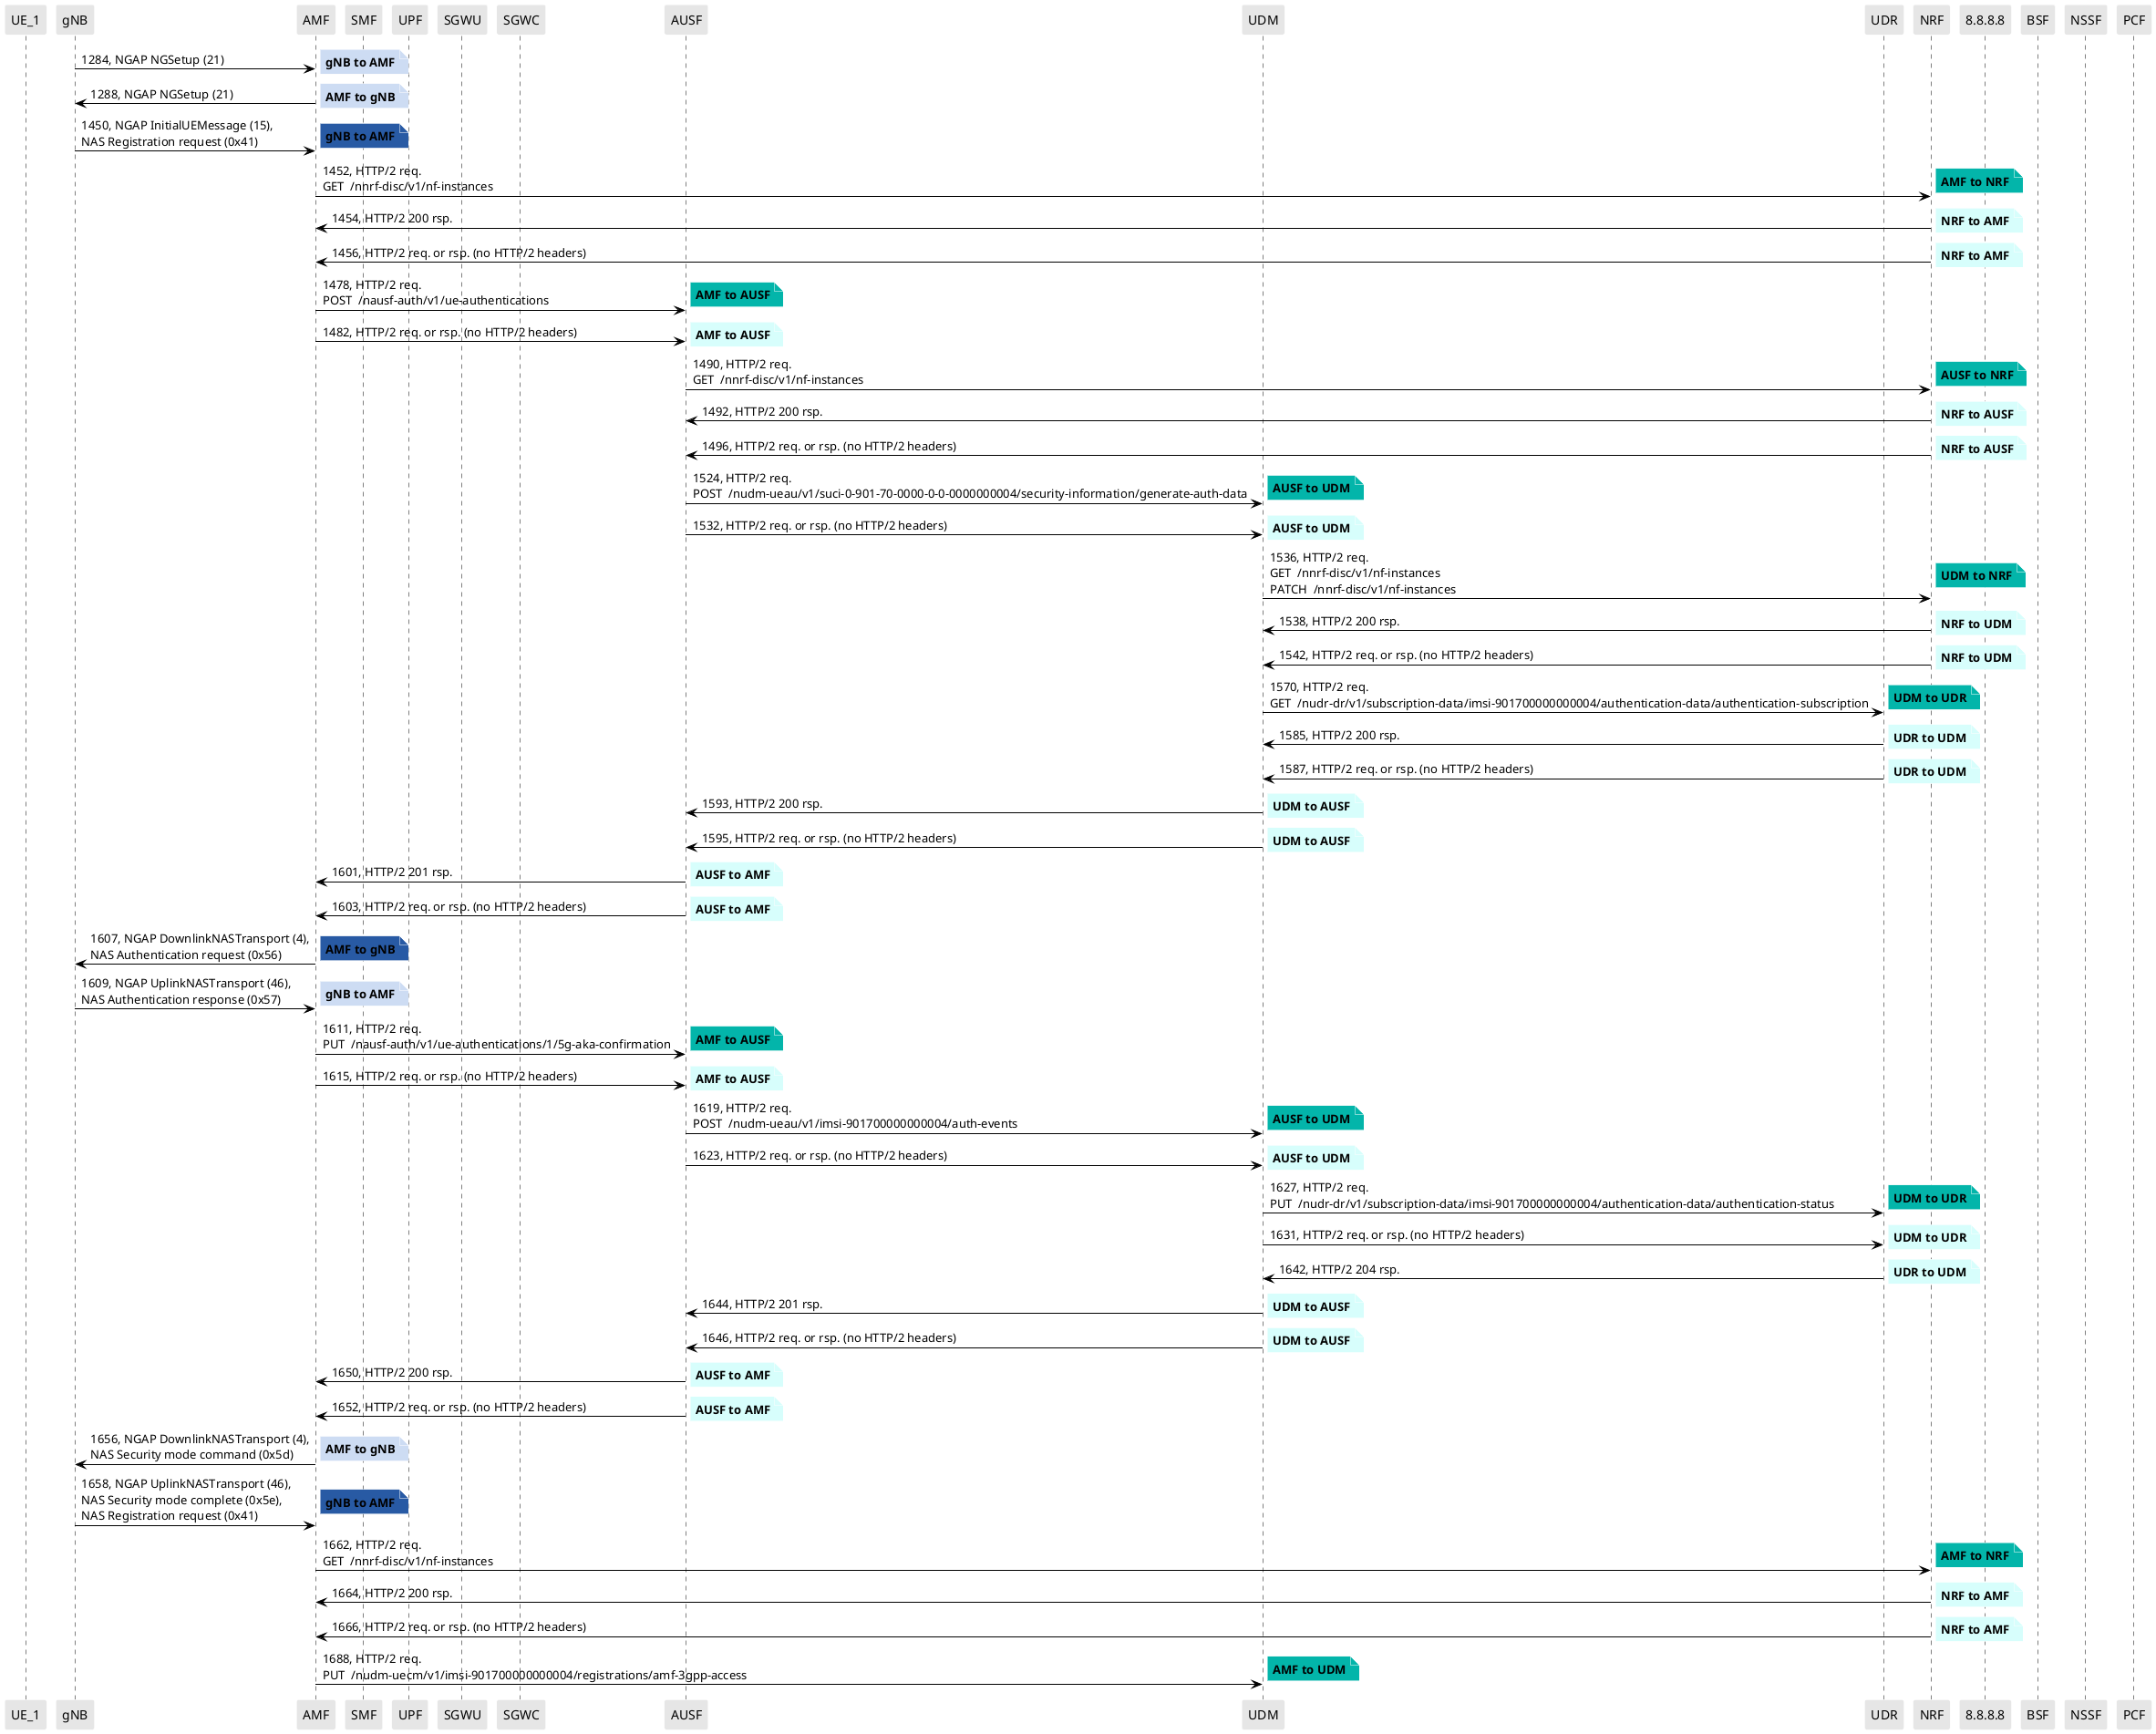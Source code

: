 @startuml
skinparam shadowing false
skinparam NoteBorderColor white
skinparam sequence {
    ArrowColor black
    LifeLineBorderColor black
    LifeLineBackgroundColor black
    ParticipantBorderColor white
    ParticipantBackgroundColor #e6e6e6
}
participant "UE_1"
participant "gNB"
participant "AMF"
participant "SMF"
participant "UPF"
participant "SGWU"
participant "SGWC"
participant "AUSF"
participant "UDM"
participant "UDR"
participant "NRF"
participant "8.8.8.8"
participant "BSF"
participant "NSSF"
participant "PCF"


"gNB" -> "AMF": 1284, NGAP NGSetup (21)

note right #CDDCF3
**gNB to AMF**
end note

"AMF" -> "gNB": 1288, NGAP NGSetup (21)

note right #CDDCF3
**AMF to gNB**
end note

"gNB" -> "AMF": 1450, NGAP InitialUEMessage (15),\nNAS Registration request (0x41)

note right #285AA4
**gNB to AMF**
end note

"AMF" -> "NRF": 1452, HTTP/2 req.\nGET  /nnrf-disc/v1/nf-instances

note right #03B5AA
**AMF to NRF**
end note

"NRF" -> "AMF": 1454, HTTP/2 200 rsp.

note right #D7FEFC
**NRF to AMF**
end note


"NRF" -> "AMF": 1456, HTTP/2 req. or rsp. (no HTTP/2 headers)

note right #D7FEFC
**NRF to AMF**
end note


"AMF" -> "AUSF": 1478, HTTP/2 req.\nPOST  /nausf-auth/v1/ue-authentications

note right #03B5AA
**AMF to AUSF**
end note


"AMF" -> "AUSF": 1482, HTTP/2 req. or rsp. (no HTTP/2 headers)

note right #D7FEFC
**AMF to AUSF**
end note

"AUSF" -> "NRF": 1490, HTTP/2 req.\nGET  /nnrf-disc/v1/nf-instances

note right #03B5AA
**AUSF to NRF**
end note


"NRF" -> "AUSF": 1492, HTTP/2 200 rsp.

note right #D7FEFC
**NRF to AUSF**
end note

"NRF" -> "AUSF": 1496, HTTP/2 req. or rsp. (no HTTP/2 headers)

note right #D7FEFC
**NRF to AUSF**
end note

"AUSF" -> "UDM": 1524, HTTP/2 req.\nPOST  /nudm-ueau/v1/suci-0-901-70-0000-0-0-0000000004/security-information/generate-auth-data

note right #03B5AA
**AUSF to UDM**
end note

"AUSF" -> "UDM": 1532, HTTP/2 req. or rsp. (no HTTP/2 headers)

note right #D7FEFC
**AUSF to UDM**
end note

"UDM" -> "NRF": 1536, HTTP/2 req.\nGET  /nnrf-disc/v1/nf-instances\nPATCH  /nnrf-disc/v1/nf-instances

note right #03B5AA
**UDM to NRF**
end note


"NRF" -> "UDM": 1538, HTTP/2 200 rsp.

note right #D7FEFC
**NRF to UDM**
end note

"NRF" -> "UDM": 1542, HTTP/2 req. or rsp. (no HTTP/2 headers)

note right #D7FEFC
**NRF to UDM**
end note

"UDM" -> "UDR": 1570, HTTP/2 req.\nGET  /nudr-dr/v1/subscription-data/imsi-901700000000004/authentication-data/authentication-subscription

note right #03B5AA
**UDM to UDR**
end note

"UDR" -> "UDM": 1585, HTTP/2 200 rsp.

note right #D7FEFC
**UDR to UDM**
end note

"UDR" -> "UDM": 1587, HTTP/2 req. or rsp. (no HTTP/2 headers)

note right #D7FEFC
**UDR to UDM**
end note

"UDM" -> "AUSF": 1593, HTTP/2 200 rsp.

note right #D7FEFC
**UDM to AUSF**
end note

"UDM" -> "AUSF": 1595, HTTP/2 req. or rsp. (no HTTP/2 headers)

note right #D7FEFC
**UDM to AUSF**
end note

"AUSF" -> "AMF": 1601, HTTP/2 201 rsp.

note right #D7FEFC
**AUSF to AMF**
end note

"AUSF" -> "AMF": 1603, HTTP/2 req. or rsp. (no HTTP/2 headers)

note right #D7FEFC
**AUSF to AMF**
end note

"AMF" -> "gNB": 1607, NGAP DownlinkNASTransport (4),\nNAS Authentication request (0x56)

note right #285AA4
**AMF to gNB**
end note

"gNB" -> "AMF": 1609, NGAP UplinkNASTransport (46),\nNAS Authentication response (0x57)

note right #CDDCF3
**gNB to AMF**
end note

"AMF" -> "AUSF": 1611, HTTP/2 req.\nPUT  /nausf-auth/v1/ue-authentications/1/5g-aka-confirmation

note right #03B5AA
**AMF to AUSF**
end note

"AMF" -> "AUSF": 1615, HTTP/2 req. or rsp. (no HTTP/2 headers)

note right #D7FEFC
**AMF to AUSF**
end note

"AUSF" -> "UDM": 1619, HTTP/2 req.\nPOST  /nudm-ueau/v1/imsi-901700000000004/auth-events

note right #03B5AA
**AUSF to UDM**
end note

"AUSF" -> "UDM": 1623, HTTP/2 req. or rsp. (no HTTP/2 headers)

note right #D7FEFC
**AUSF to UDM**
end note

"UDM" -> "UDR": 1627, HTTP/2 req.\nPUT  /nudr-dr/v1/subscription-data/imsi-901700000000004/authentication-data/authentication-status

note right #03B5AA
**UDM to UDR**
end note

"UDM" -> "UDR": 1631, HTTP/2 req. or rsp. (no HTTP/2 headers)

note right #D7FEFC
**UDM to UDR**
end note

"UDR" -> "UDM": 1642, HTTP/2 204 rsp.

note right #D7FEFC
**UDR to UDM**
end note


"UDM" -> "AUSF": 1644, HTTP/2 201 rsp.

note right #D7FEFC
**UDM to AUSF**
end note


"UDM" -> "AUSF": 1646, HTTP/2 req. or rsp. (no HTTP/2 headers)

note right #D7FEFC
**UDM to AUSF**
end note


"AUSF" -> "AMF": 1650, HTTP/2 200 rsp.

note right #D7FEFC
**AUSF to AMF**
end note


"AUSF" -> "AMF": 1652, HTTP/2 req. or rsp. (no HTTP/2 headers)

note right #D7FEFC
**AUSF to AMF**
end note

"AMF" -> "gNB": 1656, NGAP DownlinkNASTransport (4),\nNAS Security mode command (0x5d)

note right #CDDCF3
**AMF to gNB**
end note

"gNB" -> "AMF": 1658, NGAP UplinkNASTransport (46),\nNAS Security mode complete (0x5e),\nNAS Registration request (0x41)

note right #285AA4
**gNB to AMF**
end note

"AMF" -> "NRF": 1662, HTTP/2 req.\nGET  /nnrf-disc/v1/nf-instances

note right #03B5AA
**AMF to NRF**
end note

"NRF" -> "AMF": 1664, HTTP/2 200 rsp.

note right #D7FEFC
**NRF to AMF**
end note

"NRF" -> "AMF": 1666, HTTP/2 req. or rsp. (no HTTP/2 headers)

note right #D7FEFC
**NRF to AMF**
end note

"AMF" -> "UDM": 1688, HTTP/2 req.\nPUT  /nudm-uecm/v1/imsi-901700000000004/registrations/amf-3gpp-access

note right #03B5AA
**AMF to UDM**
end note

@enduml
